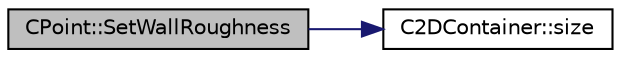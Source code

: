 digraph "CPoint::SetWallRoughness"
{
 // LATEX_PDF_SIZE
  edge [fontname="Helvetica",fontsize="10",labelfontname="Helvetica",labelfontsize="10"];
  node [fontname="Helvetica",fontsize="10",shape=record];
  rankdir="LR";
  Node1 [label="CPoint::SetWallRoughness",height=0.2,width=0.4,color="black", fillcolor="grey75", style="filled", fontcolor="black",tooltip="Set wall roughnesses according to stored closest wall information."];
  Node1 -> Node2 [color="midnightblue",fontsize="10",style="solid",fontname="Helvetica"];
  Node2 [label="C2DContainer::size",height=0.2,width=0.4,color="black", fillcolor="white", style="filled",URL="$classC2DContainer.html#a8278113dbcf54123f9852e7e44583759",tooltip=" "];
}
